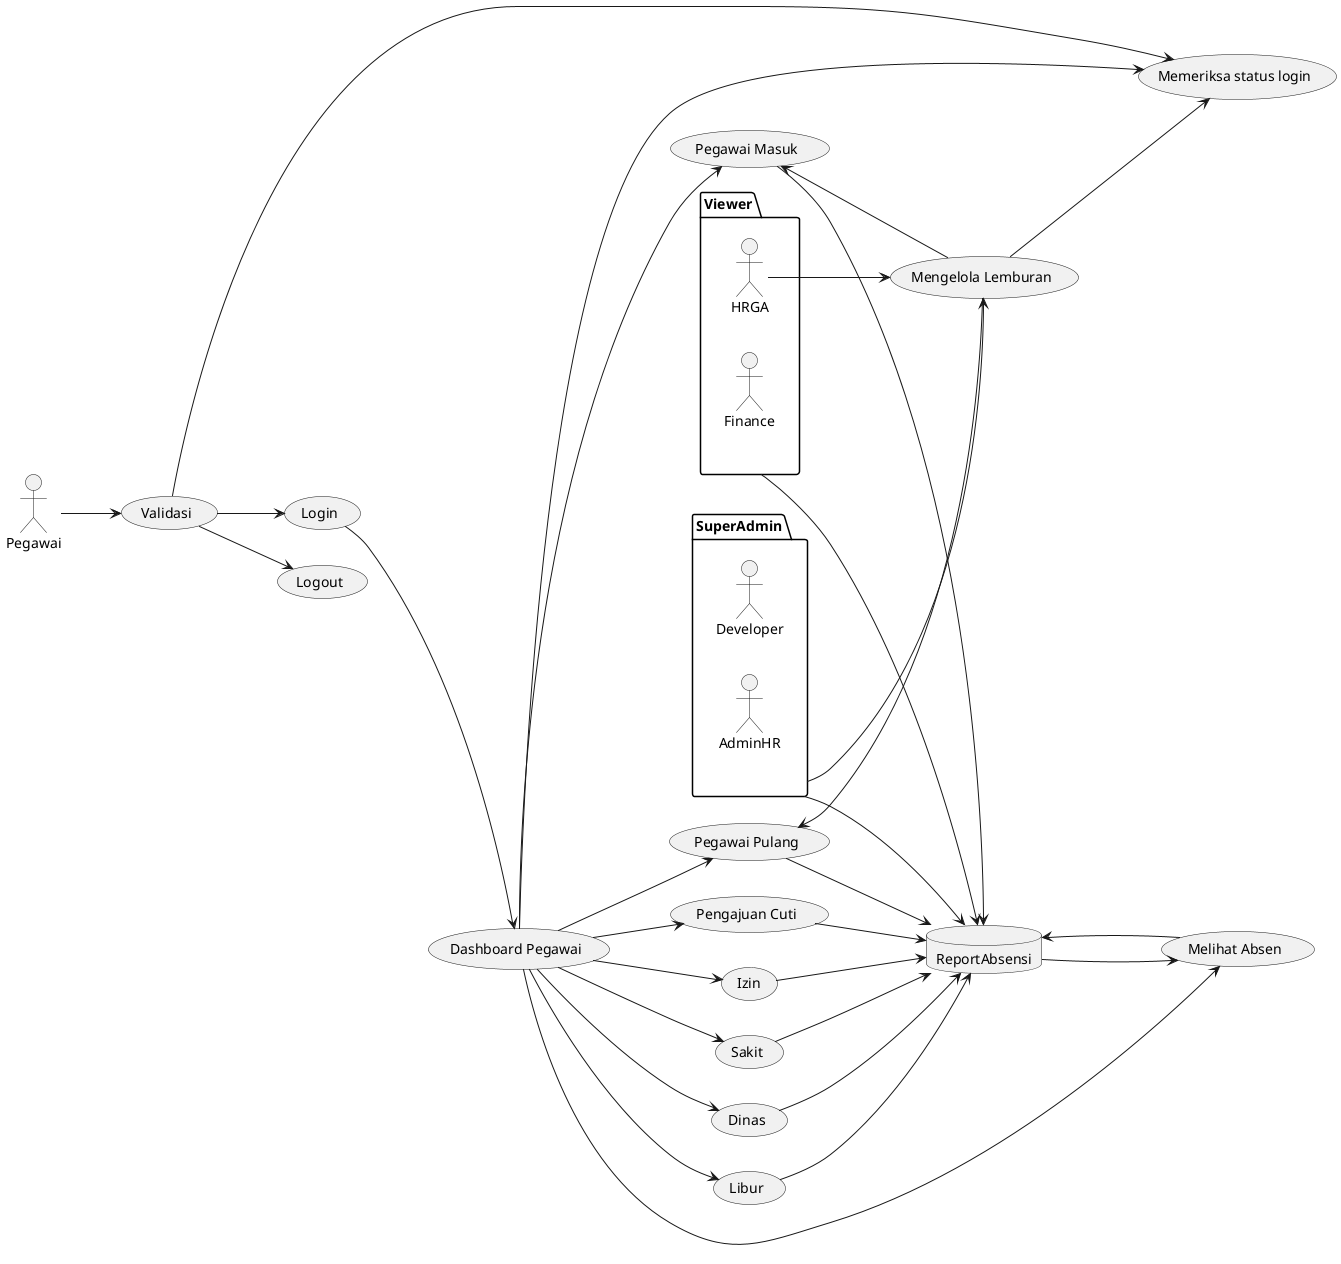 @startuml
left to right direction

actor Pegawai as emp

package Viewer as view {
	actor HRGA as hr
	actor Finance as fin
}

package SuperAdmin as SupAdm {
	actor Developer as dev
	actor AdminHR as ahr
}

usecase "Login" as login
usecase "Logout" as logout
usecase "Validasi" as validasi
usecase "Memeriksa status login" as checkuser

usecase "Pegawai Masuk" as UC1
usecase "Pegawai Pulang" as UC2
usecase "Izin" as UC3
usecase "Sakit" as UC4
usecase "Dinas" as UC5
usecase "Libur" as UC6
usecase "Pengajuan Cuti" as UC7
database "ReportAbsensi" as db1

usecase "Dashboard Pegawai" as dashEmp
usecase "Melihat Absen" as lookAb

usecase "Mengelola Lemburan" as kelLembur

validasi --> login
validasi --> logout
validasi --> checkuser
SupAdm --> db1
view --> db1
emp --> validasi
UC1 --> db1
UC2 --> db1
UC3 --> db1
UC4 --> db1
UC5 --> db1
UC6 --> db1
UC7 --> db1
UC1 <-- kelLembur
UC2 <-- kelLembur

login --> dashEmp
dashEmp --> UC1
dashEmp --> UC2
dashEmp --> UC3
dashEmp --> UC4
dashEmp --> UC5
dashEmp --> UC6
dashEmp --> UC7
dashEmp --> lookAb
dashEmp --> checkuser
db1 --> lookAb
lookAb --> db1

kelLembur --> checkuser
SupAdm --> kelLembur
hr --> kelLembur

@enduml
